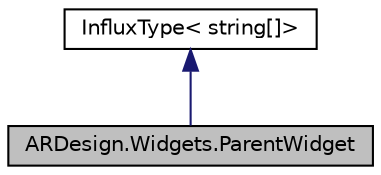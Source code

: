 digraph "ARDesign.Widgets.ParentWidget"
{
 // LATEX_PDF_SIZE
  edge [fontname="Helvetica",fontsize="10",labelfontname="Helvetica",labelfontsize="10"];
  node [fontname="Helvetica",fontsize="10",shape=record];
  Node2 [label="ARDesign.Widgets.ParentWidget",height=0.2,width=0.4,color="black", fillcolor="grey75", style="filled", fontcolor="black",tooltip="Reader class for parent widgets Parent widgets query a measurement for a list of types (ie...."];
  Node3 -> Node2 [dir="back",color="midnightblue",fontsize="10",style="solid",fontname="Helvetica"];
  Node3 [label="InfluxType\< string[]\>",height=0.2,width=0.4,color="black", fillcolor="white", style="filled",URL="$class_a_r_design_1_1_widgets_1_1_influx_type.html",tooltip=" "];
}
